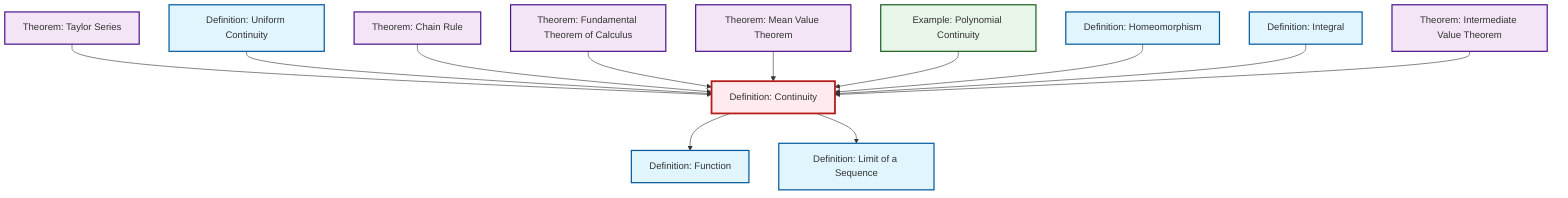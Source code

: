 graph TD
    classDef definition fill:#e1f5fe,stroke:#01579b,stroke-width:2px
    classDef theorem fill:#f3e5f5,stroke:#4a148c,stroke-width:2px
    classDef axiom fill:#fff3e0,stroke:#e65100,stroke-width:2px
    classDef example fill:#e8f5e9,stroke:#1b5e20,stroke-width:2px
    classDef current fill:#ffebee,stroke:#b71c1c,stroke-width:3px
    thm-chain-rule["Theorem: Chain Rule"]:::theorem
    ex-polynomial-continuity["Example: Polynomial Continuity"]:::example
    def-homeomorphism["Definition: Homeomorphism"]:::definition
    thm-mean-value["Theorem: Mean Value Theorem"]:::theorem
    def-continuity["Definition: Continuity"]:::definition
    def-function["Definition: Function"]:::definition
    def-integral["Definition: Integral"]:::definition
    def-uniform-continuity["Definition: Uniform Continuity"]:::definition
    def-limit["Definition: Limit of a Sequence"]:::definition
    thm-intermediate-value["Theorem: Intermediate Value Theorem"]:::theorem
    thm-taylor-series["Theorem: Taylor Series"]:::theorem
    thm-fundamental-calculus["Theorem: Fundamental Theorem of Calculus"]:::theorem
    def-continuity --> def-function
    thm-taylor-series --> def-continuity
    def-uniform-continuity --> def-continuity
    thm-chain-rule --> def-continuity
    thm-fundamental-calculus --> def-continuity
    def-continuity --> def-limit
    thm-mean-value --> def-continuity
    ex-polynomial-continuity --> def-continuity
    def-homeomorphism --> def-continuity
    def-integral --> def-continuity
    thm-intermediate-value --> def-continuity
    class def-continuity current
